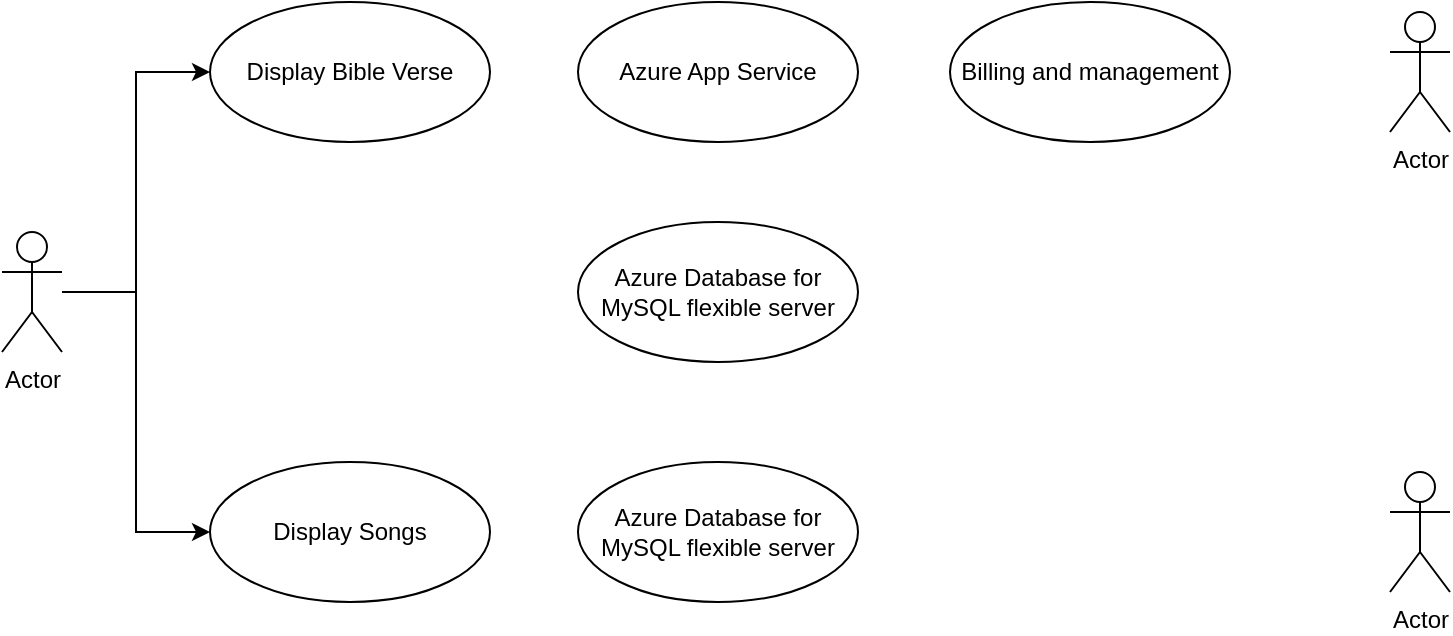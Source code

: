 <mxfile version="16.6.6" type="github">
  <diagram id="-5l1G-GI6gvGcGKiTMmH" name="Page-1">
    <mxGraphModel dx="1038" dy="571" grid="1" gridSize="10" guides="1" tooltips="1" connect="1" arrows="1" fold="1" page="1" pageScale="1" pageWidth="827" pageHeight="1169" math="0" shadow="0">
      <root>
        <mxCell id="0" />
        <mxCell id="1" parent="0" />
        <mxCell id="YEuSQ8GJd0XASIDwMLyI-34" style="edgeStyle=orthogonalEdgeStyle;rounded=0;orthogonalLoop=1;jettySize=auto;html=1;entryX=0;entryY=0.5;entryDx=0;entryDy=0;" edge="1" parent="1" source="EK3RWtDszpUiXcxNHKD7-1" target="EK3RWtDszpUiXcxNHKD7-2">
          <mxGeometry relative="1" as="geometry" />
        </mxCell>
        <mxCell id="YEuSQ8GJd0XASIDwMLyI-35" style="edgeStyle=orthogonalEdgeStyle;rounded=0;orthogonalLoop=1;jettySize=auto;html=1;entryX=0;entryY=0.5;entryDx=0;entryDy=0;" edge="1" parent="1" source="EK3RWtDszpUiXcxNHKD7-1" target="YEuSQ8GJd0XASIDwMLyI-1">
          <mxGeometry relative="1" as="geometry" />
        </mxCell>
        <object label="Actor" placeholders="1" id="EK3RWtDszpUiXcxNHKD7-1">
          <mxCell style="shape=umlActor;verticalLabelPosition=bottom;verticalAlign=top;html=1;" parent="1" vertex="1">
            <mxGeometry x="60" y="275" width="30" height="60" as="geometry" />
          </mxCell>
        </object>
        <mxCell id="EK3RWtDszpUiXcxNHKD7-2" value="Display Bible Verse" style="ellipse;whiteSpace=wrap;html=1;" parent="1" vertex="1">
          <mxGeometry x="164" y="160" width="140" height="70" as="geometry" />
        </mxCell>
        <mxCell id="YEuSQ8GJd0XASIDwMLyI-1" value="Display Songs&lt;span style=&quot;color: rgba(0 , 0 , 0 , 0) ; font-family: monospace ; font-size: 0px&quot;&gt;%3CmxGraphModel%3E%3Croot%3E%3CmxCell%20id%3D%220%22%2F%3E%3CmxCell%20id%3D%221%22%20parent%3D%220%22%2F%3E%3CmxCell%20id%3D%222%22%20value%3D%22Display%20Bible%20Verse%22%20style%3D%22ellipse%3BwhiteSpace%3Dwrap%3Bhtml%3D1%3B%22%20vertex%3D%221%22%20parent%3D%221%22%3E%3CmxGeometry%20x%3D%22160%22%20y%3D%2230%22%20width%3D%22140%22%20height%3D%2270%22%20as%3D%22geometry%22%2F%3E%3C%2FmxCell%3E%3C%2Froot%3E%3C%2FmxGraphModel%3E&lt;/span&gt;" style="ellipse;whiteSpace=wrap;html=1;" vertex="1" parent="1">
          <mxGeometry x="164" y="390" width="140" height="70" as="geometry" />
        </mxCell>
        <mxCell id="YEuSQ8GJd0XASIDwMLyI-2" value="Azure Database for MySQL flexible server" style="ellipse;whiteSpace=wrap;html=1;" vertex="1" parent="1">
          <mxGeometry x="348" y="270" width="140" height="70" as="geometry" />
        </mxCell>
        <mxCell id="YEuSQ8GJd0XASIDwMLyI-3" value="Azure App Service" style="ellipse;whiteSpace=wrap;html=1;" vertex="1" parent="1">
          <mxGeometry x="348" y="160" width="140" height="70" as="geometry" />
        </mxCell>
        <mxCell id="YEuSQ8GJd0XASIDwMLyI-4" value="Azure Database for MySQL flexible server" style="ellipse;whiteSpace=wrap;html=1;" vertex="1" parent="1">
          <mxGeometry x="348" y="390" width="140" height="70" as="geometry" />
        </mxCell>
        <mxCell id="YEuSQ8GJd0XASIDwMLyI-5" value="Billing and management" style="ellipse;whiteSpace=wrap;html=1;" vertex="1" parent="1">
          <mxGeometry x="534" y="160" width="140" height="70" as="geometry" />
        </mxCell>
        <mxCell id="YEuSQ8GJd0XASIDwMLyI-14" value="Actor" style="shape=umlActor;verticalLabelPosition=bottom;verticalAlign=top;html=1;" vertex="1" parent="1">
          <mxGeometry x="754" y="165" width="30" height="60" as="geometry" />
        </mxCell>
        <mxCell id="YEuSQ8GJd0XASIDwMLyI-36" value="Actor" style="shape=umlActor;verticalLabelPosition=bottom;verticalAlign=top;html=1;" vertex="1" parent="1">
          <mxGeometry x="754" y="395" width="30" height="60" as="geometry" />
        </mxCell>
      </root>
    </mxGraphModel>
  </diagram>
</mxfile>
